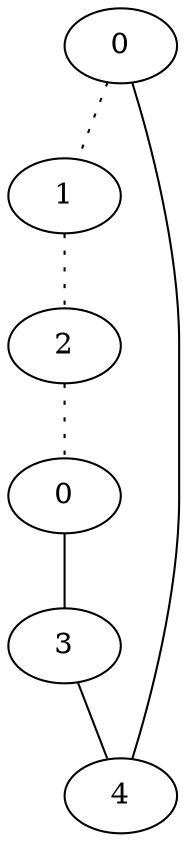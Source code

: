 graph {
a0[label=0];
a1[label=1];
a2[label=2];
a3[label=0];
a4[label=3];
a5[label=4];
a0 -- a1 [style=dotted];
a0 -- a5;
a1 -- a2 [style=dotted];
a2 -- a3 [style=dotted];
a3 -- a4;
a4 -- a5;
}
